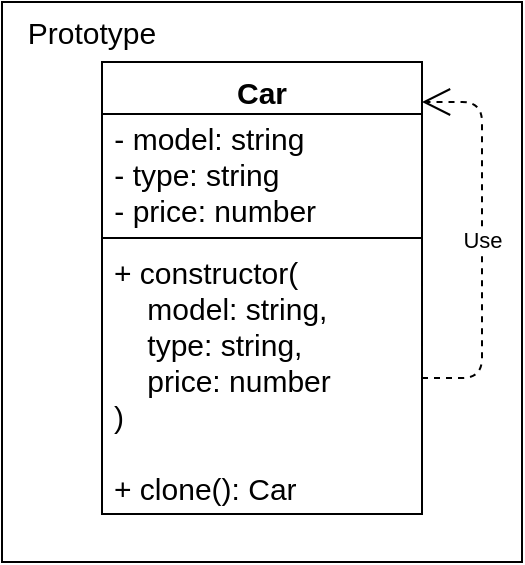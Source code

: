 <mxfile>
    <diagram id="sPsE6XNu6WIB-Pff9iK6" name="Страница 1">
        <mxGraphModel dx="639" dy="970" grid="1" gridSize="10" guides="1" tooltips="1" connect="1" arrows="1" fold="1" page="1" pageScale="1" pageWidth="827" pageHeight="1169" math="0" shadow="0">
            <root>
                <mxCell id="0"/>
                <mxCell id="1" parent="0"/>
                <mxCell id="2" value="" style="rounded=0;whiteSpace=wrap;html=1;" parent="1" vertex="1">
                    <mxGeometry x="10" y="10" width="260" height="280" as="geometry"/>
                </mxCell>
                <mxCell id="3" value="&lt;font style=&quot;font-size: 15px&quot;&gt;Prototype&lt;/font&gt;" style="text;html=1;strokeColor=none;fillColor=none;align=center;verticalAlign=middle;whiteSpace=wrap;rounded=0;" parent="1" vertex="1">
                    <mxGeometry x="10" y="10" width="90" height="30" as="geometry"/>
                </mxCell>
                <mxCell id="8" value="Car" style="swimlane;fontStyle=1;align=center;verticalAlign=top;childLayout=stackLayout;horizontal=1;startSize=26;horizontalStack=0;resizeParent=1;resizeParentMax=0;resizeLast=0;collapsible=1;marginBottom=0;fontSize=15;" parent="1" vertex="1">
                    <mxGeometry x="60" y="40" width="160" height="226" as="geometry"/>
                </mxCell>
                <mxCell id="13" value="&amp;nbsp;- model: string&lt;br&gt;&amp;nbsp;- type: string&lt;br&gt;&amp;nbsp;- price: number" style="text;html=1;align=left;verticalAlign=middle;resizable=0;points=[];autosize=1;strokeColor=none;fillColor=none;fontSize=15;" parent="8" vertex="1">
                    <mxGeometry y="26" width="160" height="60" as="geometry"/>
                </mxCell>
                <mxCell id="10" value="" style="line;strokeWidth=1;fillColor=none;align=left;verticalAlign=middle;spacingTop=-1;spacingLeft=3;spacingRight=3;rotatable=0;labelPosition=right;points=[];portConstraint=eastwest;fontSize=15;" parent="8" vertex="1">
                    <mxGeometry y="86" width="160" height="4" as="geometry"/>
                </mxCell>
                <mxCell id="11" value="+ constructor(&#10;    model: string,&#10;    type: string,&#10;    price: number&#10;) &#10;&#10;+ clone(): Car" style="text;strokeColor=none;fillColor=none;align=left;verticalAlign=top;spacingLeft=4;spacingRight=4;overflow=hidden;rotatable=0;points=[[0,0.5],[1,0.5]];portConstraint=eastwest;fontSize=15;" parent="8" vertex="1">
                    <mxGeometry y="90" width="160" height="136" as="geometry"/>
                </mxCell>
                <mxCell id="15" value="Use" style="endArrow=open;endSize=12;dashed=1;html=1;exitX=1;exitY=0.5;exitDx=0;exitDy=0;edgeStyle=orthogonalEdgeStyle;" edge="1" parent="8" source="11" target="8">
                    <mxGeometry width="160" relative="1" as="geometry">
                        <mxPoint x="270" y="450" as="sourcePoint"/>
                        <mxPoint x="260" y="20" as="targetPoint"/>
                        <Array as="points">
                            <mxPoint x="190" y="158"/>
                            <mxPoint x="190" y="20"/>
                        </Array>
                    </mxGeometry>
                </mxCell>
            </root>
        </mxGraphModel>
    </diagram>
</mxfile>
